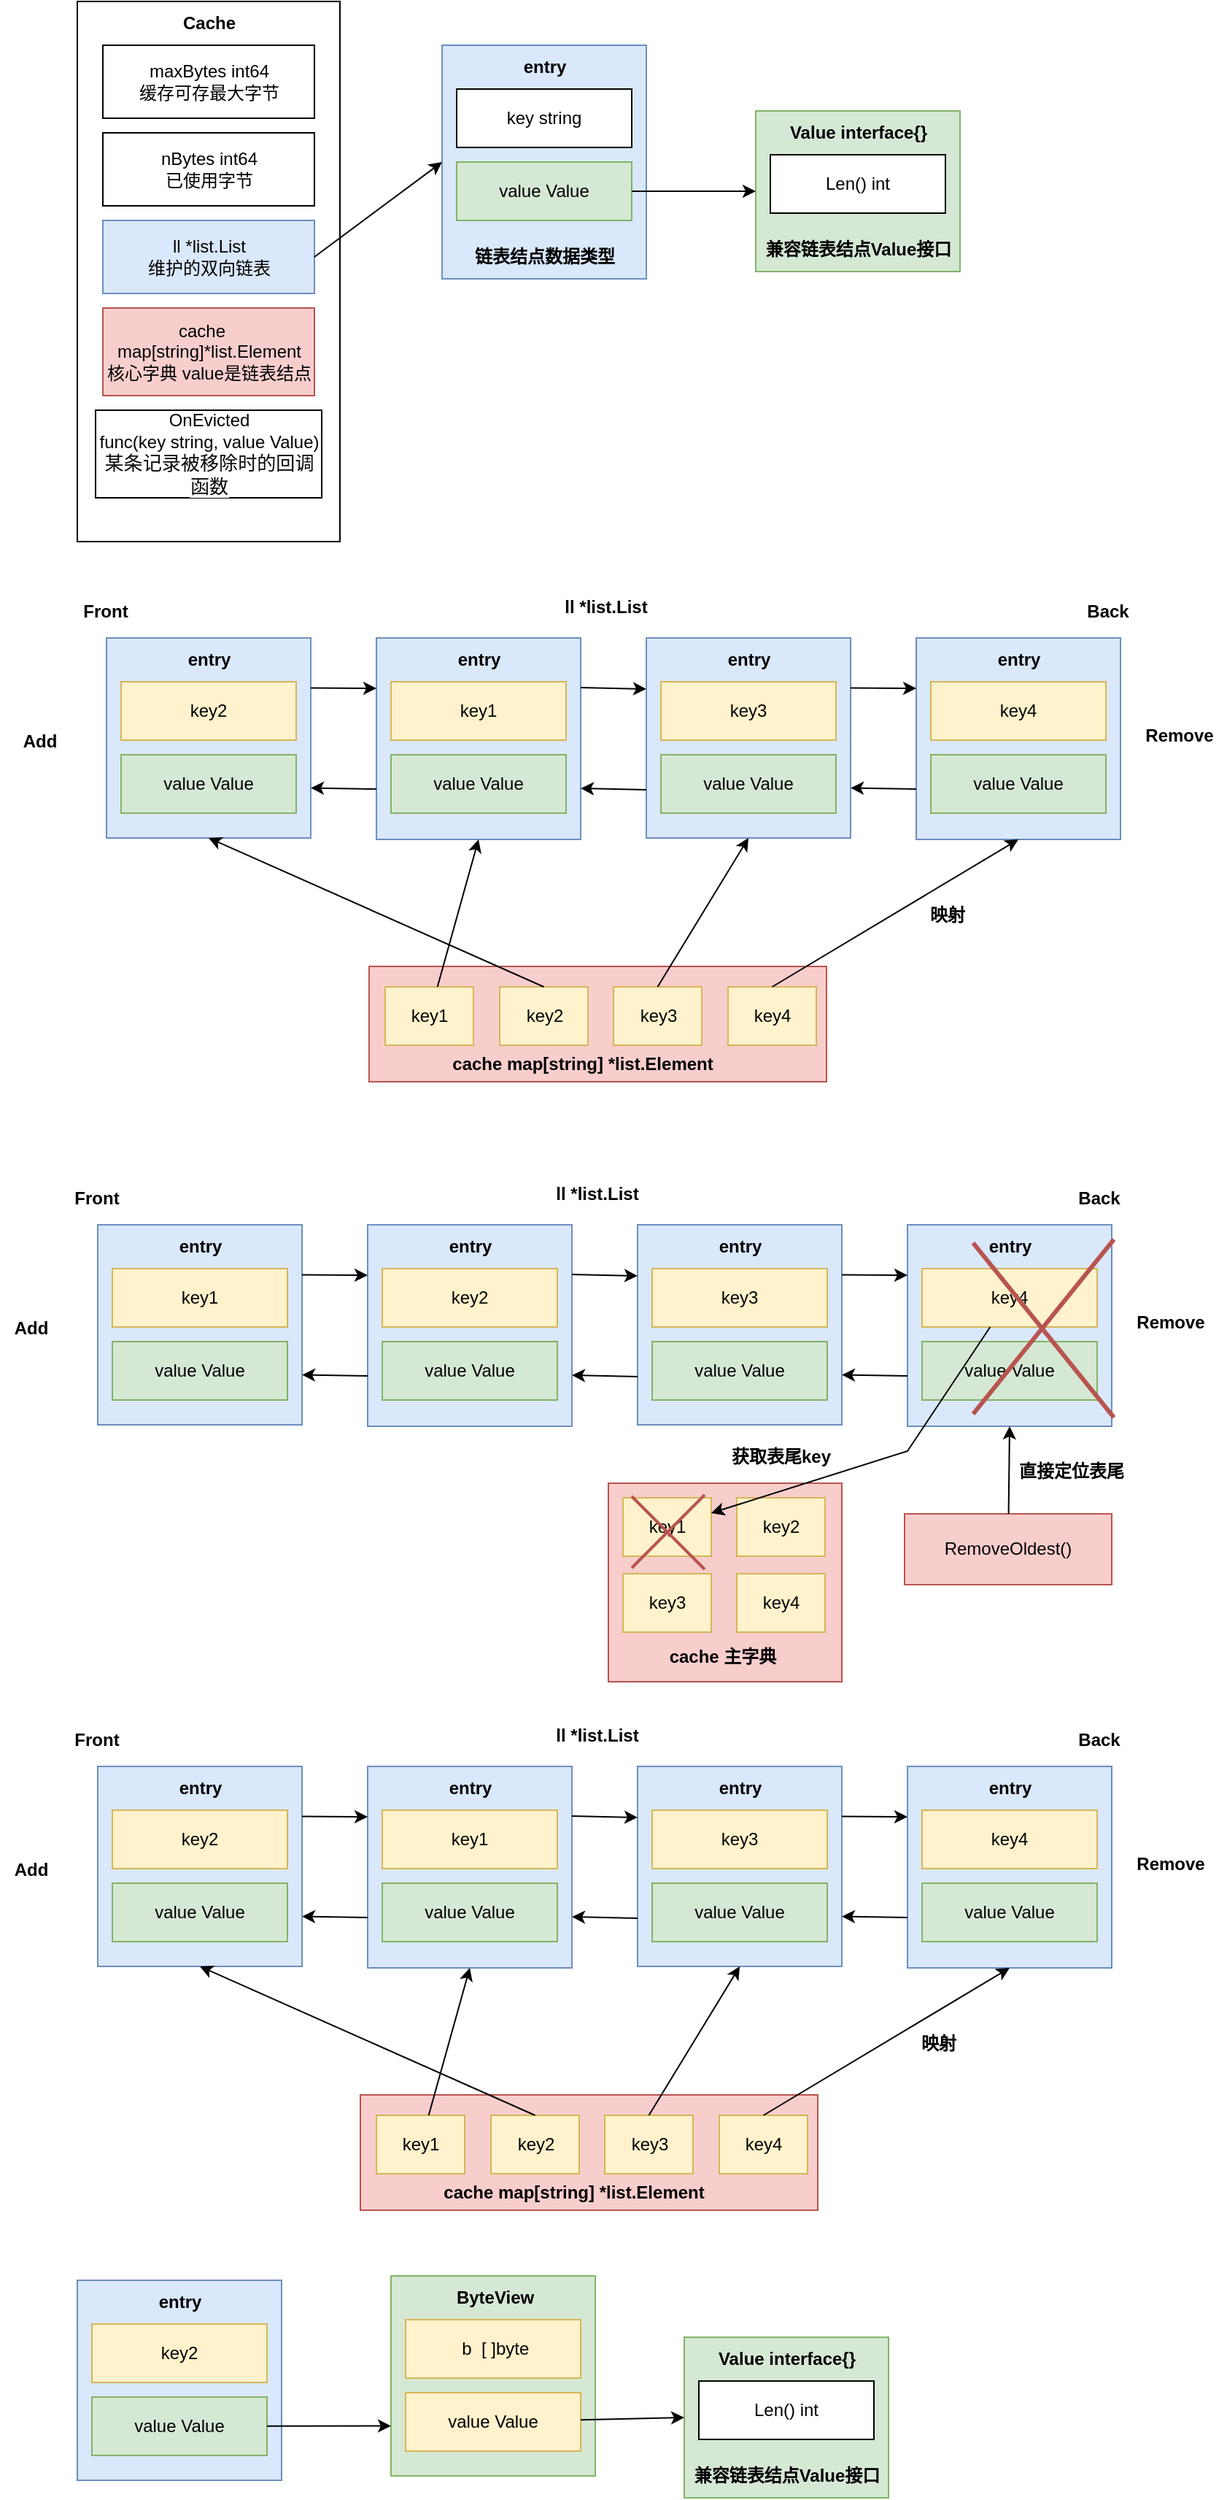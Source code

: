 <mxfile version="22.0.7" type="github">
  <diagram name="Page-1" id="FUET0nqOS0AxgLeTutau">
    <mxGraphModel dx="855" dy="495" grid="0" gridSize="10" guides="1" tooltips="0" connect="1" arrows="1" fold="1" page="0" pageScale="1" pageWidth="850" pageHeight="1100" math="0" shadow="0">
      <root>
        <mxCell id="0" />
        <mxCell id="1" parent="0" />
        <mxCell id="fDdwfDi1KVoTNDwFbT7Y-1" value="" style="rounded=0;whiteSpace=wrap;html=1;" vertex="1" parent="1">
          <mxGeometry x="90" y="110" width="180" height="370" as="geometry" />
        </mxCell>
        <mxCell id="_ooLKEzHtDMGJBymx2Hy-1" value="maxBytes int64&lt;br&gt;缓存可存最大字节" style="rounded=0;whiteSpace=wrap;html=1;" parent="1" vertex="1">
          <mxGeometry x="107.5" y="140" width="145" height="50" as="geometry" />
        </mxCell>
        <mxCell id="fDdwfDi1KVoTNDwFbT7Y-2" value="" style="rounded=0;whiteSpace=wrap;html=1;fillColor=#dae8fc;strokeColor=#6c8ebf;" vertex="1" parent="1">
          <mxGeometry x="340" y="140" width="140" height="160" as="geometry" />
        </mxCell>
        <mxCell id="fDdwfDi1KVoTNDwFbT7Y-3" value="&lt;b&gt;Cache&lt;/b&gt;" style="text;html=1;align=center;verticalAlign=middle;resizable=0;points=[];autosize=1;strokeColor=none;fillColor=none;" vertex="1" parent="1">
          <mxGeometry x="150" y="110" width="60" height="30" as="geometry" />
        </mxCell>
        <mxCell id="fDdwfDi1KVoTNDwFbT7Y-4" value="nBytes int64&lt;br&gt;已使用字节" style="rounded=0;whiteSpace=wrap;html=1;" vertex="1" parent="1">
          <mxGeometry x="107.5" y="200" width="145" height="50" as="geometry" />
        </mxCell>
        <mxCell id="fDdwfDi1KVoTNDwFbT7Y-5" value="ll&amp;nbsp;*list.List&lt;br&gt;维护的双向链表" style="rounded=0;whiteSpace=wrap;html=1;fillColor=#dae8fc;strokeColor=#6c8ebf;" vertex="1" parent="1">
          <mxGeometry x="107.5" y="260" width="145" height="50" as="geometry" />
        </mxCell>
        <mxCell id="fDdwfDi1KVoTNDwFbT7Y-6" value="cache&amp;nbsp; &amp;nbsp; map[string]*list.Element&lt;br&gt;核心字典 value是链表结点" style="rounded=0;whiteSpace=wrap;html=1;fillColor=#f8cecc;strokeColor=#b85450;" vertex="1" parent="1">
          <mxGeometry x="107.5" y="320" width="145" height="60" as="geometry" />
        </mxCell>
        <mxCell id="fDdwfDi1KVoTNDwFbT7Y-7" value="OnEvicted&lt;br&gt;func(key string, value Value)&lt;br&gt;&lt;span style=&quot;background-color: rgb(255, 255, 255); color: rgb(8, 8, 8); font-family: Menlo-Regular, monospace; font-size: 9.8pt;&quot;&gt;某条记录被移除时的回调函数&lt;/span&gt;" style="rounded=0;whiteSpace=wrap;html=1;" vertex="1" parent="1">
          <mxGeometry x="102.5" y="390" width="155" height="60" as="geometry" />
        </mxCell>
        <mxCell id="fDdwfDi1KVoTNDwFbT7Y-8" value="&lt;b&gt;entry&lt;/b&gt;" style="text;html=1;align=center;verticalAlign=middle;resizable=0;points=[];autosize=1;strokeColor=none;fillColor=none;" vertex="1" parent="1">
          <mxGeometry x="385" y="140" width="50" height="30" as="geometry" />
        </mxCell>
        <mxCell id="fDdwfDi1KVoTNDwFbT7Y-9" value="key string&lt;br&gt;" style="rounded=0;whiteSpace=wrap;html=1;" vertex="1" parent="1">
          <mxGeometry x="350" y="170" width="120" height="40" as="geometry" />
        </mxCell>
        <mxCell id="fDdwfDi1KVoTNDwFbT7Y-10" value="value Value" style="rounded=0;whiteSpace=wrap;html=1;fillColor=#d5e8d4;strokeColor=#82b366;" vertex="1" parent="1">
          <mxGeometry x="350" y="220" width="120" height="40" as="geometry" />
        </mxCell>
        <mxCell id="fDdwfDi1KVoTNDwFbT7Y-11" value="&lt;b&gt;链表结点数据类型&lt;/b&gt;" style="text;html=1;align=center;verticalAlign=middle;resizable=0;points=[];autosize=1;strokeColor=none;fillColor=none;" vertex="1" parent="1">
          <mxGeometry x="350" y="270" width="120" height="30" as="geometry" />
        </mxCell>
        <mxCell id="fDdwfDi1KVoTNDwFbT7Y-13" value="" style="rounded=0;whiteSpace=wrap;html=1;fillColor=#d5e8d4;strokeColor=#82b366;" vertex="1" parent="1">
          <mxGeometry x="555" y="185" width="140" height="110" as="geometry" />
        </mxCell>
        <mxCell id="fDdwfDi1KVoTNDwFbT7Y-14" value="&lt;b&gt;Value interface{}&lt;/b&gt;" style="text;html=1;align=center;verticalAlign=middle;resizable=0;points=[];autosize=1;strokeColor=none;fillColor=none;" vertex="1" parent="1">
          <mxGeometry x="565" y="185" width="120" height="30" as="geometry" />
        </mxCell>
        <mxCell id="fDdwfDi1KVoTNDwFbT7Y-15" value="Len() int" style="rounded=0;whiteSpace=wrap;html=1;" vertex="1" parent="1">
          <mxGeometry x="565" y="215" width="120" height="40" as="geometry" />
        </mxCell>
        <mxCell id="fDdwfDi1KVoTNDwFbT7Y-17" value="&lt;b&gt;兼容链表结点Value接口&lt;/b&gt;" style="text;html=1;align=center;verticalAlign=middle;resizable=0;points=[];autosize=1;strokeColor=none;fillColor=none;" vertex="1" parent="1">
          <mxGeometry x="550" y="265" width="150" height="30" as="geometry" />
        </mxCell>
        <mxCell id="fDdwfDi1KVoTNDwFbT7Y-19" value="" style="endArrow=classic;html=1;rounded=0;entryX=0;entryY=0.5;entryDx=0;entryDy=0;" edge="1" parent="1" source="fDdwfDi1KVoTNDwFbT7Y-10" target="fDdwfDi1KVoTNDwFbT7Y-13">
          <mxGeometry width="50" height="50" relative="1" as="geometry">
            <mxPoint x="430" y="260" as="sourcePoint" />
            <mxPoint x="550" y="240" as="targetPoint" />
          </mxGeometry>
        </mxCell>
        <mxCell id="fDdwfDi1KVoTNDwFbT7Y-20" value="" style="endArrow=classic;html=1;rounded=0;entryX=0;entryY=0.5;entryDx=0;entryDy=0;exitX=1;exitY=0.5;exitDx=0;exitDy=0;" edge="1" parent="1" source="fDdwfDi1KVoTNDwFbT7Y-5" target="fDdwfDi1KVoTNDwFbT7Y-2">
          <mxGeometry width="50" height="50" relative="1" as="geometry">
            <mxPoint x="480" y="249" as="sourcePoint" />
            <mxPoint x="565" y="248" as="targetPoint" />
          </mxGeometry>
        </mxCell>
        <mxCell id="fDdwfDi1KVoTNDwFbT7Y-22" value="" style="rounded=0;whiteSpace=wrap;html=1;fillColor=#dae8fc;strokeColor=#6c8ebf;" vertex="1" parent="1">
          <mxGeometry x="110" y="546" width="140" height="137" as="geometry" />
        </mxCell>
        <mxCell id="fDdwfDi1KVoTNDwFbT7Y-23" value="&lt;b&gt;entry&lt;/b&gt;" style="text;html=1;align=center;verticalAlign=middle;resizable=0;points=[];autosize=1;strokeColor=none;fillColor=none;" vertex="1" parent="1">
          <mxGeometry x="155" y="546" width="50" height="30" as="geometry" />
        </mxCell>
        <mxCell id="fDdwfDi1KVoTNDwFbT7Y-24" value="key2" style="rounded=0;whiteSpace=wrap;html=1;fillColor=#fff2cc;strokeColor=#d6b656;" vertex="1" parent="1">
          <mxGeometry x="120" y="576" width="120" height="40" as="geometry" />
        </mxCell>
        <mxCell id="fDdwfDi1KVoTNDwFbT7Y-25" value="value Value" style="rounded=0;whiteSpace=wrap;html=1;fillColor=#d5e8d4;strokeColor=#82b366;" vertex="1" parent="1">
          <mxGeometry x="120" y="626" width="120" height="40" as="geometry" />
        </mxCell>
        <mxCell id="fDdwfDi1KVoTNDwFbT7Y-27" value="" style="rounded=0;whiteSpace=wrap;html=1;fillColor=#dae8fc;strokeColor=#6c8ebf;" vertex="1" parent="1">
          <mxGeometry x="295" y="546" width="140" height="138" as="geometry" />
        </mxCell>
        <mxCell id="fDdwfDi1KVoTNDwFbT7Y-28" value="&lt;b&gt;entry&lt;/b&gt;" style="text;html=1;align=center;verticalAlign=middle;resizable=0;points=[];autosize=1;strokeColor=none;fillColor=none;" vertex="1" parent="1">
          <mxGeometry x="340" y="546" width="50" height="30" as="geometry" />
        </mxCell>
        <mxCell id="fDdwfDi1KVoTNDwFbT7Y-29" value="key1" style="rounded=0;whiteSpace=wrap;html=1;fillColor=#fff2cc;strokeColor=#d6b656;" vertex="1" parent="1">
          <mxGeometry x="305" y="576" width="120" height="40" as="geometry" />
        </mxCell>
        <mxCell id="fDdwfDi1KVoTNDwFbT7Y-30" value="value Value" style="rounded=0;whiteSpace=wrap;html=1;fillColor=#d5e8d4;strokeColor=#82b366;" vertex="1" parent="1">
          <mxGeometry x="305" y="626" width="120" height="40" as="geometry" />
        </mxCell>
        <mxCell id="fDdwfDi1KVoTNDwFbT7Y-45" value="" style="endArrow=classic;html=1;rounded=0;entryX=0;entryY=0.25;entryDx=0;entryDy=0;exitX=1;exitY=0.25;exitDx=0;exitDy=0;" edge="1" parent="1" source="fDdwfDi1KVoTNDwFbT7Y-22" target="fDdwfDi1KVoTNDwFbT7Y-27">
          <mxGeometry width="50" height="50" relative="1" as="geometry">
            <mxPoint x="255" y="573" as="sourcePoint" />
            <mxPoint x="340" y="573" as="targetPoint" />
          </mxGeometry>
        </mxCell>
        <mxCell id="fDdwfDi1KVoTNDwFbT7Y-46" value="" style="endArrow=classic;html=1;rounded=0;entryX=1;entryY=0.75;entryDx=0;entryDy=0;exitX=0;exitY=0.75;exitDx=0;exitDy=0;" edge="1" parent="1" source="fDdwfDi1KVoTNDwFbT7Y-27" target="fDdwfDi1KVoTNDwFbT7Y-22">
          <mxGeometry width="50" height="50" relative="1" as="geometry">
            <mxPoint x="267" y="583" as="sourcePoint" />
            <mxPoint x="305" y="591" as="targetPoint" />
          </mxGeometry>
        </mxCell>
        <mxCell id="fDdwfDi1KVoTNDwFbT7Y-47" value="" style="rounded=0;whiteSpace=wrap;html=1;fillColor=#dae8fc;strokeColor=#6c8ebf;" vertex="1" parent="1">
          <mxGeometry x="480" y="546" width="140" height="137" as="geometry" />
        </mxCell>
        <mxCell id="fDdwfDi1KVoTNDwFbT7Y-48" value="&lt;b&gt;entry&lt;/b&gt;" style="text;html=1;align=center;verticalAlign=middle;resizable=0;points=[];autosize=1;strokeColor=none;fillColor=none;" vertex="1" parent="1">
          <mxGeometry x="525" y="546" width="50" height="30" as="geometry" />
        </mxCell>
        <mxCell id="fDdwfDi1KVoTNDwFbT7Y-49" value="key3" style="rounded=0;whiteSpace=wrap;html=1;fillColor=#fff2cc;strokeColor=#d6b656;" vertex="1" parent="1">
          <mxGeometry x="490" y="576" width="120" height="40" as="geometry" />
        </mxCell>
        <mxCell id="fDdwfDi1KVoTNDwFbT7Y-50" value="value Value" style="rounded=0;whiteSpace=wrap;html=1;fillColor=#d5e8d4;strokeColor=#82b366;" vertex="1" parent="1">
          <mxGeometry x="490" y="626" width="120" height="40" as="geometry" />
        </mxCell>
        <mxCell id="fDdwfDi1KVoTNDwFbT7Y-51" value="" style="rounded=0;whiteSpace=wrap;html=1;fillColor=#dae8fc;strokeColor=#6c8ebf;" vertex="1" parent="1">
          <mxGeometry x="665" y="546" width="140" height="138" as="geometry" />
        </mxCell>
        <mxCell id="fDdwfDi1KVoTNDwFbT7Y-52" value="&lt;b&gt;entry&lt;/b&gt;" style="text;html=1;align=center;verticalAlign=middle;resizable=0;points=[];autosize=1;strokeColor=none;fillColor=none;" vertex="1" parent="1">
          <mxGeometry x="710" y="546" width="50" height="30" as="geometry" />
        </mxCell>
        <mxCell id="fDdwfDi1KVoTNDwFbT7Y-53" value="key4" style="rounded=0;whiteSpace=wrap;html=1;fillColor=#fff2cc;strokeColor=#d6b656;" vertex="1" parent="1">
          <mxGeometry x="675" y="576" width="120" height="40" as="geometry" />
        </mxCell>
        <mxCell id="fDdwfDi1KVoTNDwFbT7Y-54" value="value Value" style="rounded=0;whiteSpace=wrap;html=1;fillColor=#d5e8d4;strokeColor=#82b366;" vertex="1" parent="1">
          <mxGeometry x="675" y="626" width="120" height="40" as="geometry" />
        </mxCell>
        <mxCell id="fDdwfDi1KVoTNDwFbT7Y-55" value="" style="endArrow=classic;html=1;rounded=0;entryX=0;entryY=0.25;entryDx=0;entryDy=0;exitX=1;exitY=0.25;exitDx=0;exitDy=0;" edge="1" parent="1" source="fDdwfDi1KVoTNDwFbT7Y-47" target="fDdwfDi1KVoTNDwFbT7Y-51">
          <mxGeometry width="50" height="50" relative="1" as="geometry">
            <mxPoint x="625" y="573" as="sourcePoint" />
            <mxPoint x="710" y="573" as="targetPoint" />
          </mxGeometry>
        </mxCell>
        <mxCell id="fDdwfDi1KVoTNDwFbT7Y-56" value="" style="endArrow=classic;html=1;rounded=0;entryX=1;entryY=0.75;entryDx=0;entryDy=0;exitX=0;exitY=0.75;exitDx=0;exitDy=0;" edge="1" parent="1" source="fDdwfDi1KVoTNDwFbT7Y-51" target="fDdwfDi1KVoTNDwFbT7Y-47">
          <mxGeometry width="50" height="50" relative="1" as="geometry">
            <mxPoint x="637" y="583" as="sourcePoint" />
            <mxPoint x="675" y="591" as="targetPoint" />
          </mxGeometry>
        </mxCell>
        <mxCell id="fDdwfDi1KVoTNDwFbT7Y-57" value="" style="endArrow=classic;html=1;rounded=0;entryX=0;entryY=0.25;entryDx=0;entryDy=0;exitX=1;exitY=0.25;exitDx=0;exitDy=0;" edge="1" parent="1">
          <mxGeometry width="50" height="50" relative="1" as="geometry">
            <mxPoint x="435" y="580" as="sourcePoint" />
            <mxPoint x="480" y="581" as="targetPoint" />
          </mxGeometry>
        </mxCell>
        <mxCell id="fDdwfDi1KVoTNDwFbT7Y-58" value="" style="endArrow=classic;html=1;rounded=0;entryX=1;entryY=0.75;entryDx=0;entryDy=0;exitX=0;exitY=0.75;exitDx=0;exitDy=0;" edge="1" parent="1">
          <mxGeometry width="50" height="50" relative="1" as="geometry">
            <mxPoint x="480" y="650" as="sourcePoint" />
            <mxPoint x="435" y="649" as="targetPoint" />
          </mxGeometry>
        </mxCell>
        <mxCell id="fDdwfDi1KVoTNDwFbT7Y-59" value="&lt;b&gt;Front&lt;/b&gt;" style="text;html=1;align=center;verticalAlign=middle;resizable=0;points=[];autosize=1;strokeColor=none;fillColor=none;" vertex="1" parent="1">
          <mxGeometry x="84" y="515" width="49" height="26" as="geometry" />
        </mxCell>
        <mxCell id="fDdwfDi1KVoTNDwFbT7Y-60" value="&lt;b&gt;Back&lt;/b&gt;" style="text;html=1;align=center;verticalAlign=middle;resizable=0;points=[];autosize=1;strokeColor=none;fillColor=none;" vertex="1" parent="1">
          <mxGeometry x="772" y="515" width="47" height="26" as="geometry" />
        </mxCell>
        <mxCell id="fDdwfDi1KVoTNDwFbT7Y-61" value="&lt;b&gt;Add&lt;/b&gt;" style="text;html=1;align=center;verticalAlign=middle;resizable=0;points=[];autosize=1;strokeColor=none;fillColor=none;" vertex="1" parent="1">
          <mxGeometry x="43" y="604" width="41" height="26" as="geometry" />
        </mxCell>
        <mxCell id="fDdwfDi1KVoTNDwFbT7Y-62" value="&lt;b&gt;Remove&lt;/b&gt;" style="text;html=1;align=center;verticalAlign=middle;resizable=0;points=[];autosize=1;strokeColor=none;fillColor=none;" vertex="1" parent="1">
          <mxGeometry x="812" y="600" width="65" height="26" as="geometry" />
        </mxCell>
        <mxCell id="fDdwfDi1KVoTNDwFbT7Y-64" value="" style="rounded=0;whiteSpace=wrap;html=1;fillColor=#f8cecc;strokeColor=#b85450;" vertex="1" parent="1">
          <mxGeometry x="290" y="771" width="313.5" height="79" as="geometry" />
        </mxCell>
        <mxCell id="fDdwfDi1KVoTNDwFbT7Y-66" value="key1" style="rounded=0;whiteSpace=wrap;html=1;fillColor=#fff2cc;strokeColor=#d6b656;" vertex="1" parent="1">
          <mxGeometry x="301" y="785" width="60.5" height="40" as="geometry" />
        </mxCell>
        <mxCell id="fDdwfDi1KVoTNDwFbT7Y-67" value="key2" style="rounded=0;whiteSpace=wrap;html=1;fillColor=#fff2cc;strokeColor=#d6b656;" vertex="1" parent="1">
          <mxGeometry x="379.5" y="785" width="60.5" height="40" as="geometry" />
        </mxCell>
        <mxCell id="fDdwfDi1KVoTNDwFbT7Y-69" value="key3" style="rounded=0;whiteSpace=wrap;html=1;fillColor=#fff2cc;strokeColor=#d6b656;" vertex="1" parent="1">
          <mxGeometry x="457.5" y="785" width="60.5" height="40" as="geometry" />
        </mxCell>
        <mxCell id="fDdwfDi1KVoTNDwFbT7Y-70" value="key4" style="rounded=0;whiteSpace=wrap;html=1;fillColor=#fff2cc;strokeColor=#d6b656;" vertex="1" parent="1">
          <mxGeometry x="536" y="785" width="60.5" height="40" as="geometry" />
        </mxCell>
        <mxCell id="fDdwfDi1KVoTNDwFbT7Y-71" value="&lt;b&gt;cache map[string] *list.Element&lt;/b&gt;" style="text;html=1;align=center;verticalAlign=middle;resizable=0;points=[];autosize=1;strokeColor=none;fillColor=none;" vertex="1" parent="1">
          <mxGeometry x="337.5" y="825" width="197" height="26" as="geometry" />
        </mxCell>
        <mxCell id="fDdwfDi1KVoTNDwFbT7Y-73" value="" style="endArrow=classic;html=1;rounded=0;entryX=0.5;entryY=1;entryDx=0;entryDy=0;" edge="1" parent="1" source="fDdwfDi1KVoTNDwFbT7Y-66" target="fDdwfDi1KVoTNDwFbT7Y-27">
          <mxGeometry width="50" height="50" relative="1" as="geometry">
            <mxPoint x="320" y="800" as="sourcePoint" />
            <mxPoint x="370" y="750" as="targetPoint" />
          </mxGeometry>
        </mxCell>
        <mxCell id="fDdwfDi1KVoTNDwFbT7Y-74" value="" style="endArrow=classic;html=1;rounded=0;entryX=0.5;entryY=1;entryDx=0;entryDy=0;exitX=0.5;exitY=0;exitDx=0;exitDy=0;" edge="1" parent="1" source="fDdwfDi1KVoTNDwFbT7Y-67" target="fDdwfDi1KVoTNDwFbT7Y-22">
          <mxGeometry width="50" height="50" relative="1" as="geometry">
            <mxPoint x="347" y="795" as="sourcePoint" />
            <mxPoint x="375" y="694" as="targetPoint" />
          </mxGeometry>
        </mxCell>
        <mxCell id="fDdwfDi1KVoTNDwFbT7Y-75" value="" style="endArrow=classic;html=1;rounded=0;entryX=0.5;entryY=1;entryDx=0;entryDy=0;exitX=0.5;exitY=0;exitDx=0;exitDy=0;" edge="1" parent="1" source="fDdwfDi1KVoTNDwFbT7Y-69" target="fDdwfDi1KVoTNDwFbT7Y-47">
          <mxGeometry width="50" height="50" relative="1" as="geometry">
            <mxPoint x="357" y="805" as="sourcePoint" />
            <mxPoint x="385" y="704" as="targetPoint" />
          </mxGeometry>
        </mxCell>
        <mxCell id="fDdwfDi1KVoTNDwFbT7Y-76" value="" style="endArrow=classic;html=1;rounded=0;entryX=0.5;entryY=1;entryDx=0;entryDy=0;exitX=0.5;exitY=0;exitDx=0;exitDy=0;" edge="1" parent="1" source="fDdwfDi1KVoTNDwFbT7Y-70" target="fDdwfDi1KVoTNDwFbT7Y-51">
          <mxGeometry width="50" height="50" relative="1" as="geometry">
            <mxPoint x="367" y="815" as="sourcePoint" />
            <mxPoint x="395" y="714" as="targetPoint" />
          </mxGeometry>
        </mxCell>
        <mxCell id="fDdwfDi1KVoTNDwFbT7Y-77" value="&lt;b&gt;映射&lt;/b&gt;" style="text;html=1;align=center;verticalAlign=middle;resizable=0;points=[];autosize=1;strokeColor=none;fillColor=none;" vertex="1" parent="1">
          <mxGeometry x="665" y="723" width="42" height="26" as="geometry" />
        </mxCell>
        <mxCell id="fDdwfDi1KVoTNDwFbT7Y-78" value="&lt;b&gt;ll&amp;nbsp;*list.List&lt;/b&gt;" style="text;html=1;align=center;verticalAlign=middle;resizable=0;points=[];autosize=1;strokeColor=none;fillColor=none;" vertex="1" parent="1">
          <mxGeometry x="414" y="512" width="75" height="26" as="geometry" />
        </mxCell>
        <mxCell id="fDdwfDi1KVoTNDwFbT7Y-79" value="" style="rounded=0;whiteSpace=wrap;html=1;fillColor=#dae8fc;strokeColor=#6c8ebf;" vertex="1" parent="1">
          <mxGeometry x="104" y="948" width="140" height="137" as="geometry" />
        </mxCell>
        <mxCell id="fDdwfDi1KVoTNDwFbT7Y-80" value="&lt;b&gt;entry&lt;/b&gt;" style="text;html=1;align=center;verticalAlign=middle;resizable=0;points=[];autosize=1;strokeColor=none;fillColor=none;" vertex="1" parent="1">
          <mxGeometry x="149" y="948" width="50" height="30" as="geometry" />
        </mxCell>
        <mxCell id="fDdwfDi1KVoTNDwFbT7Y-81" value="key1" style="rounded=0;whiteSpace=wrap;html=1;fillColor=#fff2cc;strokeColor=#d6b656;" vertex="1" parent="1">
          <mxGeometry x="114" y="978" width="120" height="40" as="geometry" />
        </mxCell>
        <mxCell id="fDdwfDi1KVoTNDwFbT7Y-82" value="value Value" style="rounded=0;whiteSpace=wrap;html=1;fillColor=#d5e8d4;strokeColor=#82b366;" vertex="1" parent="1">
          <mxGeometry x="114" y="1028" width="120" height="40" as="geometry" />
        </mxCell>
        <mxCell id="fDdwfDi1KVoTNDwFbT7Y-83" value="" style="rounded=0;whiteSpace=wrap;html=1;fillColor=#dae8fc;strokeColor=#6c8ebf;" vertex="1" parent="1">
          <mxGeometry x="289" y="948" width="140" height="138" as="geometry" />
        </mxCell>
        <mxCell id="fDdwfDi1KVoTNDwFbT7Y-84" value="&lt;b&gt;entry&lt;/b&gt;" style="text;html=1;align=center;verticalAlign=middle;resizable=0;points=[];autosize=1;strokeColor=none;fillColor=none;" vertex="1" parent="1">
          <mxGeometry x="334" y="948" width="50" height="30" as="geometry" />
        </mxCell>
        <mxCell id="fDdwfDi1KVoTNDwFbT7Y-85" value="key2" style="rounded=0;whiteSpace=wrap;html=1;fillColor=#fff2cc;strokeColor=#d6b656;" vertex="1" parent="1">
          <mxGeometry x="299" y="978" width="120" height="40" as="geometry" />
        </mxCell>
        <mxCell id="fDdwfDi1KVoTNDwFbT7Y-86" value="value Value" style="rounded=0;whiteSpace=wrap;html=1;fillColor=#d5e8d4;strokeColor=#82b366;" vertex="1" parent="1">
          <mxGeometry x="299" y="1028" width="120" height="40" as="geometry" />
        </mxCell>
        <mxCell id="fDdwfDi1KVoTNDwFbT7Y-87" value="" style="endArrow=classic;html=1;rounded=0;entryX=0;entryY=0.25;entryDx=0;entryDy=0;exitX=1;exitY=0.25;exitDx=0;exitDy=0;" edge="1" parent="1" source="fDdwfDi1KVoTNDwFbT7Y-79" target="fDdwfDi1KVoTNDwFbT7Y-83">
          <mxGeometry width="50" height="50" relative="1" as="geometry">
            <mxPoint x="249" y="975" as="sourcePoint" />
            <mxPoint x="334" y="975" as="targetPoint" />
          </mxGeometry>
        </mxCell>
        <mxCell id="fDdwfDi1KVoTNDwFbT7Y-88" value="" style="endArrow=classic;html=1;rounded=0;entryX=1;entryY=0.75;entryDx=0;entryDy=0;exitX=0;exitY=0.75;exitDx=0;exitDy=0;" edge="1" parent="1" source="fDdwfDi1KVoTNDwFbT7Y-83" target="fDdwfDi1KVoTNDwFbT7Y-79">
          <mxGeometry width="50" height="50" relative="1" as="geometry">
            <mxPoint x="261" y="985" as="sourcePoint" />
            <mxPoint x="299" y="993" as="targetPoint" />
          </mxGeometry>
        </mxCell>
        <mxCell id="fDdwfDi1KVoTNDwFbT7Y-89" value="" style="rounded=0;whiteSpace=wrap;html=1;fillColor=#dae8fc;strokeColor=#6c8ebf;" vertex="1" parent="1">
          <mxGeometry x="474" y="948" width="140" height="137" as="geometry" />
        </mxCell>
        <mxCell id="fDdwfDi1KVoTNDwFbT7Y-90" value="&lt;b&gt;entry&lt;/b&gt;" style="text;html=1;align=center;verticalAlign=middle;resizable=0;points=[];autosize=1;strokeColor=none;fillColor=none;" vertex="1" parent="1">
          <mxGeometry x="519" y="948" width="50" height="30" as="geometry" />
        </mxCell>
        <mxCell id="fDdwfDi1KVoTNDwFbT7Y-91" value="key3" style="rounded=0;whiteSpace=wrap;html=1;fillColor=#fff2cc;strokeColor=#d6b656;" vertex="1" parent="1">
          <mxGeometry x="484" y="978" width="120" height="40" as="geometry" />
        </mxCell>
        <mxCell id="fDdwfDi1KVoTNDwFbT7Y-92" value="value Value" style="rounded=0;whiteSpace=wrap;html=1;fillColor=#d5e8d4;strokeColor=#82b366;" vertex="1" parent="1">
          <mxGeometry x="484" y="1028" width="120" height="40" as="geometry" />
        </mxCell>
        <mxCell id="fDdwfDi1KVoTNDwFbT7Y-93" value="" style="rounded=0;whiteSpace=wrap;html=1;fillColor=#dae8fc;strokeColor=#6c8ebf;" vertex="1" parent="1">
          <mxGeometry x="659" y="948" width="140" height="138" as="geometry" />
        </mxCell>
        <mxCell id="fDdwfDi1KVoTNDwFbT7Y-94" value="&lt;b&gt;entry&lt;/b&gt;" style="text;html=1;align=center;verticalAlign=middle;resizable=0;points=[];autosize=1;strokeColor=none;fillColor=none;" vertex="1" parent="1">
          <mxGeometry x="704" y="948" width="50" height="30" as="geometry" />
        </mxCell>
        <mxCell id="fDdwfDi1KVoTNDwFbT7Y-95" value="key4" style="rounded=0;whiteSpace=wrap;html=1;fillColor=#fff2cc;strokeColor=#d6b656;" vertex="1" parent="1">
          <mxGeometry x="669" y="978" width="120" height="40" as="geometry" />
        </mxCell>
        <mxCell id="fDdwfDi1KVoTNDwFbT7Y-96" value="value Value" style="rounded=0;whiteSpace=wrap;html=1;fillColor=#d5e8d4;strokeColor=#82b366;" vertex="1" parent="1">
          <mxGeometry x="669" y="1028" width="120" height="40" as="geometry" />
        </mxCell>
        <mxCell id="fDdwfDi1KVoTNDwFbT7Y-97" value="" style="endArrow=classic;html=1;rounded=0;entryX=0;entryY=0.25;entryDx=0;entryDy=0;exitX=1;exitY=0.25;exitDx=0;exitDy=0;" edge="1" parent="1" source="fDdwfDi1KVoTNDwFbT7Y-89" target="fDdwfDi1KVoTNDwFbT7Y-93">
          <mxGeometry width="50" height="50" relative="1" as="geometry">
            <mxPoint x="619" y="975" as="sourcePoint" />
            <mxPoint x="704" y="975" as="targetPoint" />
          </mxGeometry>
        </mxCell>
        <mxCell id="fDdwfDi1KVoTNDwFbT7Y-98" value="" style="endArrow=classic;html=1;rounded=0;entryX=1;entryY=0.75;entryDx=0;entryDy=0;exitX=0;exitY=0.75;exitDx=0;exitDy=0;" edge="1" parent="1" source="fDdwfDi1KVoTNDwFbT7Y-93" target="fDdwfDi1KVoTNDwFbT7Y-89">
          <mxGeometry width="50" height="50" relative="1" as="geometry">
            <mxPoint x="631" y="985" as="sourcePoint" />
            <mxPoint x="669" y="993" as="targetPoint" />
          </mxGeometry>
        </mxCell>
        <mxCell id="fDdwfDi1KVoTNDwFbT7Y-99" value="" style="endArrow=classic;html=1;rounded=0;entryX=0;entryY=0.25;entryDx=0;entryDy=0;exitX=1;exitY=0.25;exitDx=0;exitDy=0;" edge="1" parent="1">
          <mxGeometry width="50" height="50" relative="1" as="geometry">
            <mxPoint x="429" y="982" as="sourcePoint" />
            <mxPoint x="474" y="983" as="targetPoint" />
          </mxGeometry>
        </mxCell>
        <mxCell id="fDdwfDi1KVoTNDwFbT7Y-100" value="" style="endArrow=classic;html=1;rounded=0;entryX=1;entryY=0.75;entryDx=0;entryDy=0;exitX=0;exitY=0.75;exitDx=0;exitDy=0;" edge="1" parent="1">
          <mxGeometry width="50" height="50" relative="1" as="geometry">
            <mxPoint x="474" y="1052" as="sourcePoint" />
            <mxPoint x="429" y="1051" as="targetPoint" />
          </mxGeometry>
        </mxCell>
        <mxCell id="fDdwfDi1KVoTNDwFbT7Y-101" value="&lt;b&gt;Front&lt;/b&gt;" style="text;html=1;align=center;verticalAlign=middle;resizable=0;points=[];autosize=1;strokeColor=none;fillColor=none;" vertex="1" parent="1">
          <mxGeometry x="78" y="917" width="49" height="26" as="geometry" />
        </mxCell>
        <mxCell id="fDdwfDi1KVoTNDwFbT7Y-102" value="&lt;b&gt;Back&lt;/b&gt;" style="text;html=1;align=center;verticalAlign=middle;resizable=0;points=[];autosize=1;strokeColor=none;fillColor=none;" vertex="1" parent="1">
          <mxGeometry x="766" y="917" width="47" height="26" as="geometry" />
        </mxCell>
        <mxCell id="fDdwfDi1KVoTNDwFbT7Y-103" value="&lt;b&gt;Add&lt;/b&gt;" style="text;html=1;align=center;verticalAlign=middle;resizable=0;points=[];autosize=1;strokeColor=none;fillColor=none;" vertex="1" parent="1">
          <mxGeometry x="37" y="1006" width="41" height="26" as="geometry" />
        </mxCell>
        <mxCell id="fDdwfDi1KVoTNDwFbT7Y-104" value="&lt;b&gt;Remove&lt;/b&gt;" style="text;html=1;align=center;verticalAlign=middle;resizable=0;points=[];autosize=1;strokeColor=none;fillColor=none;" vertex="1" parent="1">
          <mxGeometry x="806" y="1002" width="65" height="26" as="geometry" />
        </mxCell>
        <mxCell id="fDdwfDi1KVoTNDwFbT7Y-105" value="" style="rounded=0;whiteSpace=wrap;html=1;fillColor=#f8cecc;strokeColor=#b85450;" vertex="1" parent="1">
          <mxGeometry x="454" y="1125" width="160" height="136" as="geometry" />
        </mxCell>
        <mxCell id="fDdwfDi1KVoTNDwFbT7Y-106" value="key1" style="rounded=0;whiteSpace=wrap;html=1;fillColor=#fff2cc;strokeColor=#d6b656;" vertex="1" parent="1">
          <mxGeometry x="464" y="1135" width="60.5" height="40" as="geometry" />
        </mxCell>
        <mxCell id="fDdwfDi1KVoTNDwFbT7Y-107" value="key2" style="rounded=0;whiteSpace=wrap;html=1;fillColor=#fff2cc;strokeColor=#d6b656;" vertex="1" parent="1">
          <mxGeometry x="542" y="1135" width="60.5" height="40" as="geometry" />
        </mxCell>
        <mxCell id="fDdwfDi1KVoTNDwFbT7Y-108" value="key3" style="rounded=0;whiteSpace=wrap;html=1;fillColor=#fff2cc;strokeColor=#d6b656;" vertex="1" parent="1">
          <mxGeometry x="464" y="1187" width="60.5" height="40" as="geometry" />
        </mxCell>
        <mxCell id="fDdwfDi1KVoTNDwFbT7Y-109" value="key4" style="rounded=0;whiteSpace=wrap;html=1;fillColor=#fff2cc;strokeColor=#d6b656;" vertex="1" parent="1">
          <mxGeometry x="542" y="1187" width="60.5" height="40" as="geometry" />
        </mxCell>
        <mxCell id="fDdwfDi1KVoTNDwFbT7Y-110" value="&lt;b&gt;cache 主字典&lt;/b&gt;" style="text;html=1;align=center;verticalAlign=middle;resizable=0;points=[];autosize=1;strokeColor=none;fillColor=none;" vertex="1" parent="1">
          <mxGeometry x="486" y="1231" width="91" height="26" as="geometry" />
        </mxCell>
        <mxCell id="fDdwfDi1KVoTNDwFbT7Y-116" value="&lt;b&gt;ll&amp;nbsp;*list.List&lt;/b&gt;" style="text;html=1;align=center;verticalAlign=middle;resizable=0;points=[];autosize=1;strokeColor=none;fillColor=none;" vertex="1" parent="1">
          <mxGeometry x="408" y="914" width="75" height="26" as="geometry" />
        </mxCell>
        <mxCell id="fDdwfDi1KVoTNDwFbT7Y-118" value="RemoveOldest()" style="rounded=0;whiteSpace=wrap;html=1;fillColor=#f8cecc;strokeColor=#b85450;" vertex="1" parent="1">
          <mxGeometry x="657" y="1146" width="142" height="48.5" as="geometry" />
        </mxCell>
        <mxCell id="fDdwfDi1KVoTNDwFbT7Y-122" value="" style="endArrow=classic;html=1;rounded=0;entryX=0.5;entryY=1;entryDx=0;entryDy=0;" edge="1" parent="1" source="fDdwfDi1KVoTNDwFbT7Y-118" target="fDdwfDi1KVoTNDwFbT7Y-93">
          <mxGeometry width="50" height="50" relative="1" as="geometry">
            <mxPoint x="525.5" y="1200.75" as="sourcePoint" />
            <mxPoint x="712.5" y="1110.75" as="targetPoint" />
          </mxGeometry>
        </mxCell>
        <mxCell id="fDdwfDi1KVoTNDwFbT7Y-123" value="&lt;b&gt;直接定位表尾&lt;/b&gt;" style="text;html=1;align=center;verticalAlign=middle;resizable=0;points=[];autosize=1;strokeColor=none;fillColor=none;" vertex="1" parent="1">
          <mxGeometry x="726" y="1104" width="90" height="26" as="geometry" />
        </mxCell>
        <mxCell id="fDdwfDi1KVoTNDwFbT7Y-126" value="" style="endArrow=classic;html=1;rounded=0;" edge="1" parent="1" source="fDdwfDi1KVoTNDwFbT7Y-95" target="fDdwfDi1KVoTNDwFbT7Y-106">
          <mxGeometry width="50" height="50" relative="1" as="geometry">
            <mxPoint x="738" y="1156" as="sourcePoint" />
            <mxPoint x="739" y="1096" as="targetPoint" />
            <Array as="points">
              <mxPoint x="659" y="1103" />
            </Array>
          </mxGeometry>
        </mxCell>
        <mxCell id="fDdwfDi1KVoTNDwFbT7Y-127" value="&lt;b&gt;获取表尾key&lt;/b&gt;" style="text;html=1;align=center;verticalAlign=middle;resizable=0;points=[];autosize=1;strokeColor=none;fillColor=none;" vertex="1" parent="1">
          <mxGeometry x="529.25" y="1094" width="86" height="26" as="geometry" />
        </mxCell>
        <mxCell id="fDdwfDi1KVoTNDwFbT7Y-132" value="" style="group;strokeWidth=3;" vertex="1" connectable="0" parent="1">
          <mxGeometry x="704" y="958" width="96.5" height="122" as="geometry" />
        </mxCell>
        <mxCell id="fDdwfDi1KVoTNDwFbT7Y-130" value="" style="endArrow=none;html=1;rounded=0;strokeWidth=3;fillColor=#f8cecc;strokeColor=#b85450;" edge="1" parent="fDdwfDi1KVoTNDwFbT7Y-132">
          <mxGeometry width="50" height="50" relative="1" as="geometry">
            <mxPoint x="96.5" as="sourcePoint" />
            <mxPoint y="119.608" as="targetPoint" />
          </mxGeometry>
        </mxCell>
        <mxCell id="fDdwfDi1KVoTNDwFbT7Y-131" value="" style="endArrow=none;html=1;rounded=0;strokeWidth=3;fillColor=#f8cecc;strokeColor=#b85450;" edge="1" parent="fDdwfDi1KVoTNDwFbT7Y-132">
          <mxGeometry width="50" height="50" relative="1" as="geometry">
            <mxPoint x="96.5" y="122" as="sourcePoint" />
            <mxPoint y="2.392" as="targetPoint" />
          </mxGeometry>
        </mxCell>
        <mxCell id="fDdwfDi1KVoTNDwFbT7Y-136" value="" style="endArrow=none;html=1;rounded=0;strokeWidth=2;fillColor=#f8cecc;strokeColor=#b85450;" edge="1" parent="1">
          <mxGeometry width="50" height="50" relative="1" as="geometry">
            <mxPoint x="520" y="1184" as="sourcePoint" />
            <mxPoint x="470" y="1134" as="targetPoint" />
          </mxGeometry>
        </mxCell>
        <mxCell id="fDdwfDi1KVoTNDwFbT7Y-135" value="" style="endArrow=none;html=1;rounded=0;strokeWidth=2;fillColor=#f8cecc;strokeColor=#b85450;" edge="1" parent="1">
          <mxGeometry width="50" height="50" relative="1" as="geometry">
            <mxPoint x="520" y="1133" as="sourcePoint" />
            <mxPoint x="470" y="1183" as="targetPoint" />
          </mxGeometry>
        </mxCell>
        <mxCell id="fDdwfDi1KVoTNDwFbT7Y-137" value="" style="rounded=0;whiteSpace=wrap;html=1;fillColor=#dae8fc;strokeColor=#6c8ebf;" vertex="1" parent="1">
          <mxGeometry x="104" y="1319" width="140" height="137" as="geometry" />
        </mxCell>
        <mxCell id="fDdwfDi1KVoTNDwFbT7Y-138" value="&lt;b&gt;entry&lt;/b&gt;" style="text;html=1;align=center;verticalAlign=middle;resizable=0;points=[];autosize=1;strokeColor=none;fillColor=none;" vertex="1" parent="1">
          <mxGeometry x="149" y="1319" width="50" height="30" as="geometry" />
        </mxCell>
        <mxCell id="fDdwfDi1KVoTNDwFbT7Y-139" value="key2" style="rounded=0;whiteSpace=wrap;html=1;fillColor=#fff2cc;strokeColor=#d6b656;" vertex="1" parent="1">
          <mxGeometry x="114" y="1349" width="120" height="40" as="geometry" />
        </mxCell>
        <mxCell id="fDdwfDi1KVoTNDwFbT7Y-140" value="value Value" style="rounded=0;whiteSpace=wrap;html=1;fillColor=#d5e8d4;strokeColor=#82b366;" vertex="1" parent="1">
          <mxGeometry x="114" y="1399" width="120" height="40" as="geometry" />
        </mxCell>
        <mxCell id="fDdwfDi1KVoTNDwFbT7Y-141" value="" style="rounded=0;whiteSpace=wrap;html=1;fillColor=#dae8fc;strokeColor=#6c8ebf;" vertex="1" parent="1">
          <mxGeometry x="289" y="1319" width="140" height="138" as="geometry" />
        </mxCell>
        <mxCell id="fDdwfDi1KVoTNDwFbT7Y-142" value="&lt;b&gt;entry&lt;/b&gt;" style="text;html=1;align=center;verticalAlign=middle;resizable=0;points=[];autosize=1;strokeColor=none;fillColor=none;" vertex="1" parent="1">
          <mxGeometry x="334" y="1319" width="50" height="30" as="geometry" />
        </mxCell>
        <mxCell id="fDdwfDi1KVoTNDwFbT7Y-143" value="key1" style="rounded=0;whiteSpace=wrap;html=1;fillColor=#fff2cc;strokeColor=#d6b656;" vertex="1" parent="1">
          <mxGeometry x="299" y="1349" width="120" height="40" as="geometry" />
        </mxCell>
        <mxCell id="fDdwfDi1KVoTNDwFbT7Y-144" value="value Value" style="rounded=0;whiteSpace=wrap;html=1;fillColor=#d5e8d4;strokeColor=#82b366;" vertex="1" parent="1">
          <mxGeometry x="299" y="1399" width="120" height="40" as="geometry" />
        </mxCell>
        <mxCell id="fDdwfDi1KVoTNDwFbT7Y-145" value="" style="endArrow=classic;html=1;rounded=0;entryX=0;entryY=0.25;entryDx=0;entryDy=0;exitX=1;exitY=0.25;exitDx=0;exitDy=0;" edge="1" parent="1" source="fDdwfDi1KVoTNDwFbT7Y-137" target="fDdwfDi1KVoTNDwFbT7Y-141">
          <mxGeometry width="50" height="50" relative="1" as="geometry">
            <mxPoint x="249" y="1346" as="sourcePoint" />
            <mxPoint x="334" y="1346" as="targetPoint" />
          </mxGeometry>
        </mxCell>
        <mxCell id="fDdwfDi1KVoTNDwFbT7Y-146" value="" style="endArrow=classic;html=1;rounded=0;entryX=1;entryY=0.75;entryDx=0;entryDy=0;exitX=0;exitY=0.75;exitDx=0;exitDy=0;" edge="1" parent="1" source="fDdwfDi1KVoTNDwFbT7Y-141" target="fDdwfDi1KVoTNDwFbT7Y-137">
          <mxGeometry width="50" height="50" relative="1" as="geometry">
            <mxPoint x="261" y="1356" as="sourcePoint" />
            <mxPoint x="299" y="1364" as="targetPoint" />
          </mxGeometry>
        </mxCell>
        <mxCell id="fDdwfDi1KVoTNDwFbT7Y-147" value="" style="rounded=0;whiteSpace=wrap;html=1;fillColor=#dae8fc;strokeColor=#6c8ebf;" vertex="1" parent="1">
          <mxGeometry x="474" y="1319" width="140" height="137" as="geometry" />
        </mxCell>
        <mxCell id="fDdwfDi1KVoTNDwFbT7Y-148" value="&lt;b&gt;entry&lt;/b&gt;" style="text;html=1;align=center;verticalAlign=middle;resizable=0;points=[];autosize=1;strokeColor=none;fillColor=none;" vertex="1" parent="1">
          <mxGeometry x="519" y="1319" width="50" height="30" as="geometry" />
        </mxCell>
        <mxCell id="fDdwfDi1KVoTNDwFbT7Y-149" value="key3" style="rounded=0;whiteSpace=wrap;html=1;fillColor=#fff2cc;strokeColor=#d6b656;" vertex="1" parent="1">
          <mxGeometry x="484" y="1349" width="120" height="40" as="geometry" />
        </mxCell>
        <mxCell id="fDdwfDi1KVoTNDwFbT7Y-150" value="value Value" style="rounded=0;whiteSpace=wrap;html=1;fillColor=#d5e8d4;strokeColor=#82b366;" vertex="1" parent="1">
          <mxGeometry x="484" y="1399" width="120" height="40" as="geometry" />
        </mxCell>
        <mxCell id="fDdwfDi1KVoTNDwFbT7Y-151" value="" style="rounded=0;whiteSpace=wrap;html=1;fillColor=#dae8fc;strokeColor=#6c8ebf;" vertex="1" parent="1">
          <mxGeometry x="659" y="1319" width="140" height="138" as="geometry" />
        </mxCell>
        <mxCell id="fDdwfDi1KVoTNDwFbT7Y-152" value="&lt;b&gt;entry&lt;/b&gt;" style="text;html=1;align=center;verticalAlign=middle;resizable=0;points=[];autosize=1;strokeColor=none;fillColor=none;" vertex="1" parent="1">
          <mxGeometry x="704" y="1319" width="50" height="30" as="geometry" />
        </mxCell>
        <mxCell id="fDdwfDi1KVoTNDwFbT7Y-153" value="key4" style="rounded=0;whiteSpace=wrap;html=1;fillColor=#fff2cc;strokeColor=#d6b656;" vertex="1" parent="1">
          <mxGeometry x="669" y="1349" width="120" height="40" as="geometry" />
        </mxCell>
        <mxCell id="fDdwfDi1KVoTNDwFbT7Y-154" value="value Value" style="rounded=0;whiteSpace=wrap;html=1;fillColor=#d5e8d4;strokeColor=#82b366;" vertex="1" parent="1">
          <mxGeometry x="669" y="1399" width="120" height="40" as="geometry" />
        </mxCell>
        <mxCell id="fDdwfDi1KVoTNDwFbT7Y-155" value="" style="endArrow=classic;html=1;rounded=0;entryX=0;entryY=0.25;entryDx=0;entryDy=0;exitX=1;exitY=0.25;exitDx=0;exitDy=0;" edge="1" parent="1" source="fDdwfDi1KVoTNDwFbT7Y-147" target="fDdwfDi1KVoTNDwFbT7Y-151">
          <mxGeometry width="50" height="50" relative="1" as="geometry">
            <mxPoint x="619" y="1346" as="sourcePoint" />
            <mxPoint x="704" y="1346" as="targetPoint" />
          </mxGeometry>
        </mxCell>
        <mxCell id="fDdwfDi1KVoTNDwFbT7Y-156" value="" style="endArrow=classic;html=1;rounded=0;entryX=1;entryY=0.75;entryDx=0;entryDy=0;exitX=0;exitY=0.75;exitDx=0;exitDy=0;" edge="1" parent="1" source="fDdwfDi1KVoTNDwFbT7Y-151" target="fDdwfDi1KVoTNDwFbT7Y-147">
          <mxGeometry width="50" height="50" relative="1" as="geometry">
            <mxPoint x="631" y="1356" as="sourcePoint" />
            <mxPoint x="669" y="1364" as="targetPoint" />
          </mxGeometry>
        </mxCell>
        <mxCell id="fDdwfDi1KVoTNDwFbT7Y-157" value="" style="endArrow=classic;html=1;rounded=0;entryX=0;entryY=0.25;entryDx=0;entryDy=0;exitX=1;exitY=0.25;exitDx=0;exitDy=0;" edge="1" parent="1">
          <mxGeometry width="50" height="50" relative="1" as="geometry">
            <mxPoint x="429" y="1353" as="sourcePoint" />
            <mxPoint x="474" y="1354" as="targetPoint" />
          </mxGeometry>
        </mxCell>
        <mxCell id="fDdwfDi1KVoTNDwFbT7Y-158" value="" style="endArrow=classic;html=1;rounded=0;entryX=1;entryY=0.75;entryDx=0;entryDy=0;exitX=0;exitY=0.75;exitDx=0;exitDy=0;" edge="1" parent="1">
          <mxGeometry width="50" height="50" relative="1" as="geometry">
            <mxPoint x="474" y="1423" as="sourcePoint" />
            <mxPoint x="429" y="1422" as="targetPoint" />
          </mxGeometry>
        </mxCell>
        <mxCell id="fDdwfDi1KVoTNDwFbT7Y-159" value="&lt;b&gt;Front&lt;/b&gt;" style="text;html=1;align=center;verticalAlign=middle;resizable=0;points=[];autosize=1;strokeColor=none;fillColor=none;" vertex="1" parent="1">
          <mxGeometry x="78" y="1288" width="49" height="26" as="geometry" />
        </mxCell>
        <mxCell id="fDdwfDi1KVoTNDwFbT7Y-160" value="&lt;b&gt;Back&lt;/b&gt;" style="text;html=1;align=center;verticalAlign=middle;resizable=0;points=[];autosize=1;strokeColor=none;fillColor=none;" vertex="1" parent="1">
          <mxGeometry x="766" y="1288" width="47" height="26" as="geometry" />
        </mxCell>
        <mxCell id="fDdwfDi1KVoTNDwFbT7Y-161" value="&lt;b&gt;Add&lt;/b&gt;" style="text;html=1;align=center;verticalAlign=middle;resizable=0;points=[];autosize=1;strokeColor=none;fillColor=none;" vertex="1" parent="1">
          <mxGeometry x="37" y="1377" width="41" height="26" as="geometry" />
        </mxCell>
        <mxCell id="fDdwfDi1KVoTNDwFbT7Y-162" value="&lt;b&gt;Remove&lt;/b&gt;" style="text;html=1;align=center;verticalAlign=middle;resizable=0;points=[];autosize=1;strokeColor=none;fillColor=none;" vertex="1" parent="1">
          <mxGeometry x="806" y="1373" width="65" height="26" as="geometry" />
        </mxCell>
        <mxCell id="fDdwfDi1KVoTNDwFbT7Y-163" value="" style="rounded=0;whiteSpace=wrap;html=1;fillColor=#f8cecc;strokeColor=#b85450;" vertex="1" parent="1">
          <mxGeometry x="284" y="1544" width="313.5" height="79" as="geometry" />
        </mxCell>
        <mxCell id="fDdwfDi1KVoTNDwFbT7Y-164" value="key1" style="rounded=0;whiteSpace=wrap;html=1;fillColor=#fff2cc;strokeColor=#d6b656;" vertex="1" parent="1">
          <mxGeometry x="295" y="1558" width="60.5" height="40" as="geometry" />
        </mxCell>
        <mxCell id="fDdwfDi1KVoTNDwFbT7Y-165" value="key2" style="rounded=0;whiteSpace=wrap;html=1;fillColor=#fff2cc;strokeColor=#d6b656;" vertex="1" parent="1">
          <mxGeometry x="373.5" y="1558" width="60.5" height="40" as="geometry" />
        </mxCell>
        <mxCell id="fDdwfDi1KVoTNDwFbT7Y-166" value="key3" style="rounded=0;whiteSpace=wrap;html=1;fillColor=#fff2cc;strokeColor=#d6b656;" vertex="1" parent="1">
          <mxGeometry x="451.5" y="1558" width="60.5" height="40" as="geometry" />
        </mxCell>
        <mxCell id="fDdwfDi1KVoTNDwFbT7Y-167" value="key4" style="rounded=0;whiteSpace=wrap;html=1;fillColor=#fff2cc;strokeColor=#d6b656;" vertex="1" parent="1">
          <mxGeometry x="530" y="1558" width="60.5" height="40" as="geometry" />
        </mxCell>
        <mxCell id="fDdwfDi1KVoTNDwFbT7Y-168" value="&lt;b&gt;cache map[string] *list.Element&lt;/b&gt;" style="text;html=1;align=center;verticalAlign=middle;resizable=0;points=[];autosize=1;strokeColor=none;fillColor=none;" vertex="1" parent="1">
          <mxGeometry x="331.5" y="1598" width="197" height="26" as="geometry" />
        </mxCell>
        <mxCell id="fDdwfDi1KVoTNDwFbT7Y-169" value="" style="endArrow=classic;html=1;rounded=0;entryX=0.5;entryY=1;entryDx=0;entryDy=0;" edge="1" parent="1" source="fDdwfDi1KVoTNDwFbT7Y-164" target="fDdwfDi1KVoTNDwFbT7Y-141">
          <mxGeometry width="50" height="50" relative="1" as="geometry">
            <mxPoint x="314" y="1573" as="sourcePoint" />
            <mxPoint x="364" y="1523" as="targetPoint" />
          </mxGeometry>
        </mxCell>
        <mxCell id="fDdwfDi1KVoTNDwFbT7Y-170" value="" style="endArrow=classic;html=1;rounded=0;entryX=0.5;entryY=1;entryDx=0;entryDy=0;exitX=0.5;exitY=0;exitDx=0;exitDy=0;" edge="1" parent="1" source="fDdwfDi1KVoTNDwFbT7Y-165" target="fDdwfDi1KVoTNDwFbT7Y-137">
          <mxGeometry width="50" height="50" relative="1" as="geometry">
            <mxPoint x="341" y="1568" as="sourcePoint" />
            <mxPoint x="369" y="1467" as="targetPoint" />
          </mxGeometry>
        </mxCell>
        <mxCell id="fDdwfDi1KVoTNDwFbT7Y-171" value="" style="endArrow=classic;html=1;rounded=0;entryX=0.5;entryY=1;entryDx=0;entryDy=0;exitX=0.5;exitY=0;exitDx=0;exitDy=0;" edge="1" parent="1" source="fDdwfDi1KVoTNDwFbT7Y-166" target="fDdwfDi1KVoTNDwFbT7Y-147">
          <mxGeometry width="50" height="50" relative="1" as="geometry">
            <mxPoint x="351" y="1578" as="sourcePoint" />
            <mxPoint x="379" y="1477" as="targetPoint" />
          </mxGeometry>
        </mxCell>
        <mxCell id="fDdwfDi1KVoTNDwFbT7Y-172" value="" style="endArrow=classic;html=1;rounded=0;entryX=0.5;entryY=1;entryDx=0;entryDy=0;exitX=0.5;exitY=0;exitDx=0;exitDy=0;" edge="1" parent="1" source="fDdwfDi1KVoTNDwFbT7Y-167" target="fDdwfDi1KVoTNDwFbT7Y-151">
          <mxGeometry width="50" height="50" relative="1" as="geometry">
            <mxPoint x="361" y="1588" as="sourcePoint" />
            <mxPoint x="389" y="1487" as="targetPoint" />
          </mxGeometry>
        </mxCell>
        <mxCell id="fDdwfDi1KVoTNDwFbT7Y-173" value="&lt;b&gt;映射&lt;/b&gt;" style="text;html=1;align=center;verticalAlign=middle;resizable=0;points=[];autosize=1;strokeColor=none;fillColor=none;" vertex="1" parent="1">
          <mxGeometry x="659" y="1496" width="42" height="26" as="geometry" />
        </mxCell>
        <mxCell id="fDdwfDi1KVoTNDwFbT7Y-174" value="&lt;b&gt;ll&amp;nbsp;*list.List&lt;/b&gt;" style="text;html=1;align=center;verticalAlign=middle;resizable=0;points=[];autosize=1;strokeColor=none;fillColor=none;" vertex="1" parent="1">
          <mxGeometry x="408" y="1285" width="75" height="26" as="geometry" />
        </mxCell>
        <mxCell id="fDdwfDi1KVoTNDwFbT7Y-175" value="" style="rounded=0;whiteSpace=wrap;html=1;fillColor=#dae8fc;strokeColor=#6c8ebf;" vertex="1" parent="1">
          <mxGeometry x="90" y="1671" width="140" height="137" as="geometry" />
        </mxCell>
        <mxCell id="fDdwfDi1KVoTNDwFbT7Y-176" value="&lt;b&gt;entry&lt;/b&gt;" style="text;html=1;align=center;verticalAlign=middle;resizable=0;points=[];autosize=1;strokeColor=none;fillColor=none;" vertex="1" parent="1">
          <mxGeometry x="135" y="1671" width="50" height="30" as="geometry" />
        </mxCell>
        <mxCell id="fDdwfDi1KVoTNDwFbT7Y-177" value="key2" style="rounded=0;whiteSpace=wrap;html=1;fillColor=#fff2cc;strokeColor=#d6b656;" vertex="1" parent="1">
          <mxGeometry x="100" y="1701" width="120" height="40" as="geometry" />
        </mxCell>
        <mxCell id="fDdwfDi1KVoTNDwFbT7Y-178" value="value Value" style="rounded=0;whiteSpace=wrap;html=1;fillColor=#d5e8d4;strokeColor=#82b366;" vertex="1" parent="1">
          <mxGeometry x="100" y="1751" width="120" height="40" as="geometry" />
        </mxCell>
        <mxCell id="fDdwfDi1KVoTNDwFbT7Y-184" value="" style="rounded=0;whiteSpace=wrap;html=1;fillColor=#d5e8d4;strokeColor=#82b366;" vertex="1" parent="1">
          <mxGeometry x="506" y="1710" width="140" height="110" as="geometry" />
        </mxCell>
        <mxCell id="fDdwfDi1KVoTNDwFbT7Y-185" value="&lt;b&gt;Value interface{}&lt;/b&gt;" style="text;html=1;align=center;verticalAlign=middle;resizable=0;points=[];autosize=1;strokeColor=none;fillColor=none;" vertex="1" parent="1">
          <mxGeometry x="516" y="1710" width="120" height="30" as="geometry" />
        </mxCell>
        <mxCell id="fDdwfDi1KVoTNDwFbT7Y-186" value="Len() int" style="rounded=0;whiteSpace=wrap;html=1;" vertex="1" parent="1">
          <mxGeometry x="516" y="1740" width="120" height="40" as="geometry" />
        </mxCell>
        <mxCell id="fDdwfDi1KVoTNDwFbT7Y-187" value="&lt;b&gt;兼容链表结点Value接口&lt;/b&gt;" style="text;html=1;align=center;verticalAlign=middle;resizable=0;points=[];autosize=1;strokeColor=none;fillColor=none;" vertex="1" parent="1">
          <mxGeometry x="501" y="1790" width="150" height="30" as="geometry" />
        </mxCell>
        <mxCell id="fDdwfDi1KVoTNDwFbT7Y-188" value="" style="rounded=0;whiteSpace=wrap;html=1;fillColor=#d5e8d4;strokeColor=#82b366;" vertex="1" parent="1">
          <mxGeometry x="305" y="1668" width="140" height="137" as="geometry" />
        </mxCell>
        <mxCell id="fDdwfDi1KVoTNDwFbT7Y-189" value="&lt;b&gt;ByteView&lt;/b&gt;" style="text;html=1;align=center;verticalAlign=middle;resizable=0;points=[];autosize=1;strokeColor=none;fillColor=none;" vertex="1" parent="1">
          <mxGeometry x="340" y="1670" width="71" height="26" as="geometry" />
        </mxCell>
        <mxCell id="fDdwfDi1KVoTNDwFbT7Y-190" value="&amp;nbsp;b&amp;nbsp; [ ]byte" style="rounded=0;whiteSpace=wrap;html=1;fillColor=#fff2cc;strokeColor=#d6b656;" vertex="1" parent="1">
          <mxGeometry x="315" y="1698" width="120" height="40" as="geometry" />
        </mxCell>
        <mxCell id="fDdwfDi1KVoTNDwFbT7Y-191" value="value Value" style="rounded=0;whiteSpace=wrap;html=1;fillColor=#fff2cc;strokeColor=#d6b656;" vertex="1" parent="1">
          <mxGeometry x="315" y="1748" width="120" height="40" as="geometry" />
        </mxCell>
        <mxCell id="fDdwfDi1KVoTNDwFbT7Y-192" value="" style="endArrow=classic;html=1;rounded=0;entryX=0;entryY=0.5;entryDx=0;entryDy=0;" edge="1" parent="1" source="fDdwfDi1KVoTNDwFbT7Y-191" target="fDdwfDi1KVoTNDwFbT7Y-184">
          <mxGeometry width="50" height="50" relative="1" as="geometry">
            <mxPoint x="461.5" y="1411" as="sourcePoint" />
            <mxPoint x="231.5" y="1309" as="targetPoint" />
          </mxGeometry>
        </mxCell>
        <mxCell id="fDdwfDi1KVoTNDwFbT7Y-193" value="" style="endArrow=classic;html=1;rounded=0;entryX=0;entryY=0.75;entryDx=0;entryDy=0;" edge="1" parent="1" source="fDdwfDi1KVoTNDwFbT7Y-178" target="fDdwfDi1KVoTNDwFbT7Y-188">
          <mxGeometry width="50" height="50" relative="1" as="geometry">
            <mxPoint x="424" y="1578" as="sourcePoint" />
            <mxPoint x="194" y="1476" as="targetPoint" />
          </mxGeometry>
        </mxCell>
      </root>
    </mxGraphModel>
  </diagram>
</mxfile>
